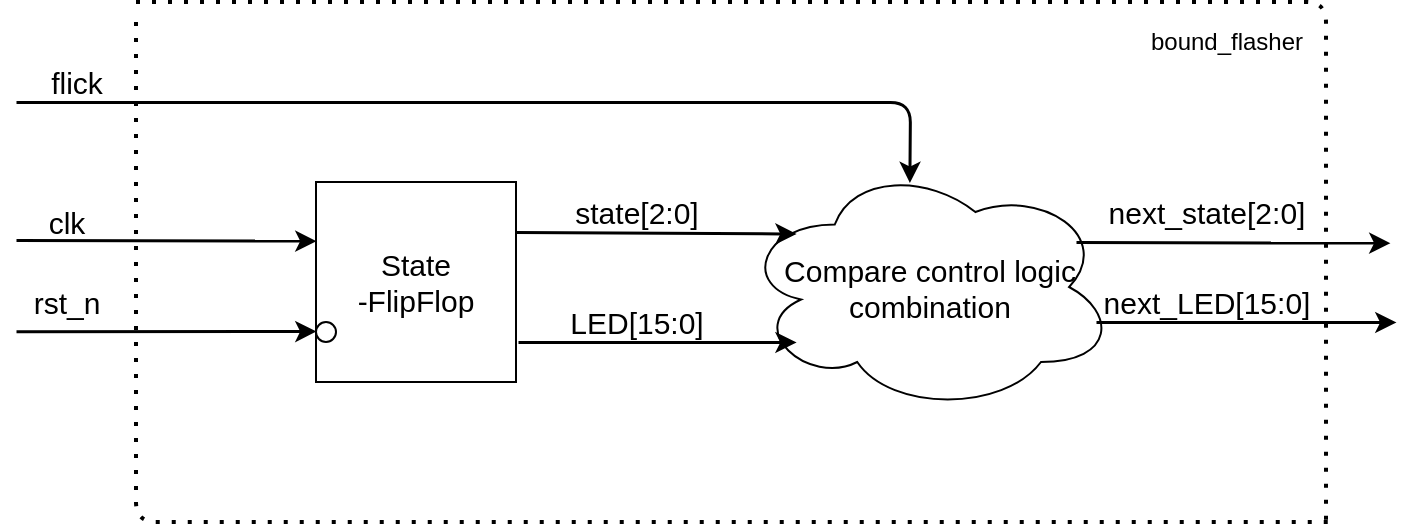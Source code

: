 <mxfile version="14.8.4" type="github">
  <diagram id="lNwx70YwFImhAdkBiCjS" name="Page-1">
    <mxGraphModel dx="1846" dy="456" grid="1" gridSize="10" guides="1" tooltips="1" connect="1" arrows="1" fold="1" page="1" pageScale="1" pageWidth="827" pageHeight="1169" math="0" shadow="0">
      <root>
        <mxCell id="0" />
        <mxCell id="1" parent="0" />
        <mxCell id="bOoDoIh7ptmJdQdkOBES-1" value="&lt;font style=&quot;font-size: 15px&quot;&gt;Compare control logic combination&lt;/font&gt;" style="ellipse;shape=cloud;whiteSpace=wrap;html=1;" parent="1" vertex="1">
          <mxGeometry x="362.5" y="370" width="187.5" height="125" as="geometry" />
        </mxCell>
        <mxCell id="-i50-3i5kCzuWG5Ihwtd-1" value="&lt;font style=&quot;font-size: 15px&quot;&gt;State&lt;br&gt;-FlipFlop&lt;/font&gt;" style="whiteSpace=wrap;html=1;aspect=fixed;" parent="1" vertex="1">
          <mxGeometry x="150" y="380" width="100" height="100" as="geometry" />
        </mxCell>
        <mxCell id="-i50-3i5kCzuWG5Ihwtd-10" value="&lt;font style=&quot;font-size: 15px&quot;&gt;flick&lt;/font&gt;" style="text;html=1;align=center;verticalAlign=middle;resizable=0;points=[];autosize=1;strokeColor=none;" parent="1" vertex="1">
          <mxGeometry x="10" y="320" width="40" height="20" as="geometry" />
        </mxCell>
        <mxCell id="-i50-3i5kCzuWG5Ihwtd-11" value="&lt;font style=&quot;font-size: 15px&quot;&gt;rst_n&lt;/font&gt;" style="text;html=1;align=center;verticalAlign=middle;resizable=0;points=[];autosize=1;strokeColor=none;" parent="1" vertex="1">
          <mxGeometry y="430" width="50" height="20" as="geometry" />
        </mxCell>
        <mxCell id="-i50-3i5kCzuWG5Ihwtd-17" value="&lt;font style=&quot;font-size: 15px&quot;&gt;clk&lt;/font&gt;" style="text;html=1;align=center;verticalAlign=middle;resizable=0;points=[];autosize=1;strokeColor=none;" parent="1" vertex="1">
          <mxGeometry x="10" y="390" width="30" height="20" as="geometry" />
        </mxCell>
        <mxCell id="-i50-3i5kCzuWG5Ihwtd-21" value="&lt;font style=&quot;font-size: 15px&quot;&gt;state[2:0]&lt;/font&gt;" style="text;html=1;align=center;verticalAlign=middle;resizable=0;points=[];autosize=1;strokeColor=none;" parent="1" vertex="1">
          <mxGeometry x="270" y="385" width="80" height="20" as="geometry" />
        </mxCell>
        <mxCell id="-i50-3i5kCzuWG5Ihwtd-25" value="&lt;font style=&quot;font-size: 15px&quot;&gt;LED[15:0]&lt;/font&gt;" style="text;html=1;align=center;verticalAlign=middle;resizable=0;points=[];autosize=1;strokeColor=none;" parent="1" vertex="1">
          <mxGeometry x="270" y="440" width="80" height="20" as="geometry" />
        </mxCell>
        <mxCell id="hbCj_O3Rf5jofnhxSVeA-1" value="" style="ellipse;whiteSpace=wrap;html=1;aspect=fixed;" parent="1" vertex="1">
          <mxGeometry x="150" y="450" width="10" height="10" as="geometry" />
        </mxCell>
        <mxCell id="WTmReTC3h2AS-RSaAFp--1" value="" style="endArrow=classic;html=1;strokeWidth=1.5;entryX=0.147;entryY=0.72;entryDx=0;entryDy=0;entryPerimeter=0;" parent="1" target="bOoDoIh7ptmJdQdkOBES-1" edge="1">
          <mxGeometry width="50" height="50" relative="1" as="geometry">
            <mxPoint x="251" y="460" as="sourcePoint" />
            <mxPoint x="360" y="458" as="targetPoint" />
          </mxGeometry>
        </mxCell>
        <mxCell id="WTmReTC3h2AS-RSaAFp--2" value="" style="endArrow=classic;html=1;strokeWidth=1.5;entryX=0.147;entryY=0.286;entryDx=0;entryDy=0;entryPerimeter=0;exitX=1;exitY=0.25;exitDx=0;exitDy=0;" parent="1" source="-i50-3i5kCzuWG5Ihwtd-1" target="bOoDoIh7ptmJdQdkOBES-1" edge="1">
          <mxGeometry width="50" height="50" relative="1" as="geometry">
            <mxPoint x="230" y="425" as="sourcePoint" />
            <mxPoint x="320" y="429" as="targetPoint" />
          </mxGeometry>
        </mxCell>
        <mxCell id="WTmReTC3h2AS-RSaAFp--4" value="" style="endArrow=classic;html=1;strokeWidth=1.5;entryX=0.183;entryY=0.848;entryDx=0;entryDy=0;entryPerimeter=0;" parent="1" edge="1">
          <mxGeometry width="50" height="50" relative="1" as="geometry">
            <mxPoint y="409" as="sourcePoint" />
            <mxPoint x="150.0" y="409.32" as="targetPoint" />
          </mxGeometry>
        </mxCell>
        <mxCell id="WTmReTC3h2AS-RSaAFp--5" value="" style="endArrow=classic;html=1;strokeWidth=1.5;entryX=0.183;entryY=0.848;entryDx=0;entryDy=0;entryPerimeter=0;" parent="1" edge="1">
          <mxGeometry width="50" height="50" relative="1" as="geometry">
            <mxPoint y="454.68" as="sourcePoint" />
            <mxPoint x="150.0" y="454.5" as="targetPoint" />
          </mxGeometry>
        </mxCell>
        <mxCell id="WTmReTC3h2AS-RSaAFp--11" value="" style="endArrow=classic;html=1;strokeWidth=1.5;entryX=0.449;entryY=0.082;entryDx=0;entryDy=0;entryPerimeter=0;" parent="1" target="bOoDoIh7ptmJdQdkOBES-1" edge="1">
          <mxGeometry width="50" height="50" relative="1" as="geometry">
            <mxPoint x="-3.642e-14" y="340" as="sourcePoint" />
            <mxPoint x="450" y="340" as="targetPoint" />
            <Array as="points">
              <mxPoint x="447" y="340" />
            </Array>
          </mxGeometry>
        </mxCell>
        <mxCell id="WTmReTC3h2AS-RSaAFp--13" value="" style="endArrow=classic;html=1;strokeWidth=1.5;entryX=0.183;entryY=0.848;entryDx=0;entryDy=0;entryPerimeter=0;" parent="1" edge="1">
          <mxGeometry width="50" height="50" relative="1" as="geometry">
            <mxPoint x="530" y="410" as="sourcePoint" />
            <mxPoint x="686.96" y="410.32" as="targetPoint" />
          </mxGeometry>
        </mxCell>
        <mxCell id="WTmReTC3h2AS-RSaAFp--14" value="&lt;font style=&quot;font-size: 15px&quot;&gt;next_LED[15:0]&lt;/font&gt;" style="text;html=1;align=center;verticalAlign=middle;resizable=0;points=[];autosize=1;strokeColor=none;" parent="1" vertex="1">
          <mxGeometry x="535" y="430" width="120" height="20" as="geometry" />
        </mxCell>
        <mxCell id="WTmReTC3h2AS-RSaAFp--17" value="" style="endArrow=classic;html=1;strokeWidth=1.5;" parent="1" edge="1">
          <mxGeometry width="50" height="50" relative="1" as="geometry">
            <mxPoint x="540" y="450" as="sourcePoint" />
            <mxPoint x="690" y="450" as="targetPoint" />
          </mxGeometry>
        </mxCell>
        <mxCell id="WTmReTC3h2AS-RSaAFp--18" value="&lt;font style=&quot;font-size: 15px&quot;&gt;next_state[2:0]&lt;/font&gt;" style="text;html=1;align=center;verticalAlign=middle;resizable=0;points=[];autosize=1;strokeColor=none;" parent="1" vertex="1">
          <mxGeometry x="540" y="385" width="110" height="20" as="geometry" />
        </mxCell>
        <mxCell id="WTmReTC3h2AS-RSaAFp--19" value="" style="endArrow=none;dashed=1;html=1;dashPattern=1 3;strokeWidth=2;" parent="1" edge="1">
          <mxGeometry width="50" height="50" relative="1" as="geometry">
            <mxPoint x="60" y="300" as="sourcePoint" />
            <mxPoint x="660" y="550" as="targetPoint" />
            <Array as="points">
              <mxPoint x="60" y="550" />
            </Array>
          </mxGeometry>
        </mxCell>
        <mxCell id="WTmReTC3h2AS-RSaAFp--20" value="" style="endArrow=none;dashed=1;html=1;dashPattern=1 3;strokeWidth=2;" parent="1" edge="1">
          <mxGeometry width="50" height="50" relative="1" as="geometry">
            <mxPoint x="60" y="290" as="sourcePoint" />
            <mxPoint x="655" y="550" as="targetPoint" />
            <Array as="points">
              <mxPoint x="655" y="290" />
            </Array>
          </mxGeometry>
        </mxCell>
        <mxCell id="6qNLXkAZV5k5sTGQzEfp-1" value="bound_flasher" style="text;html=1;align=center;verticalAlign=middle;resizable=0;points=[];autosize=1;strokeColor=none;" vertex="1" parent="1">
          <mxGeometry x="560" y="300" width="90" height="20" as="geometry" />
        </mxCell>
      </root>
    </mxGraphModel>
  </diagram>
</mxfile>

